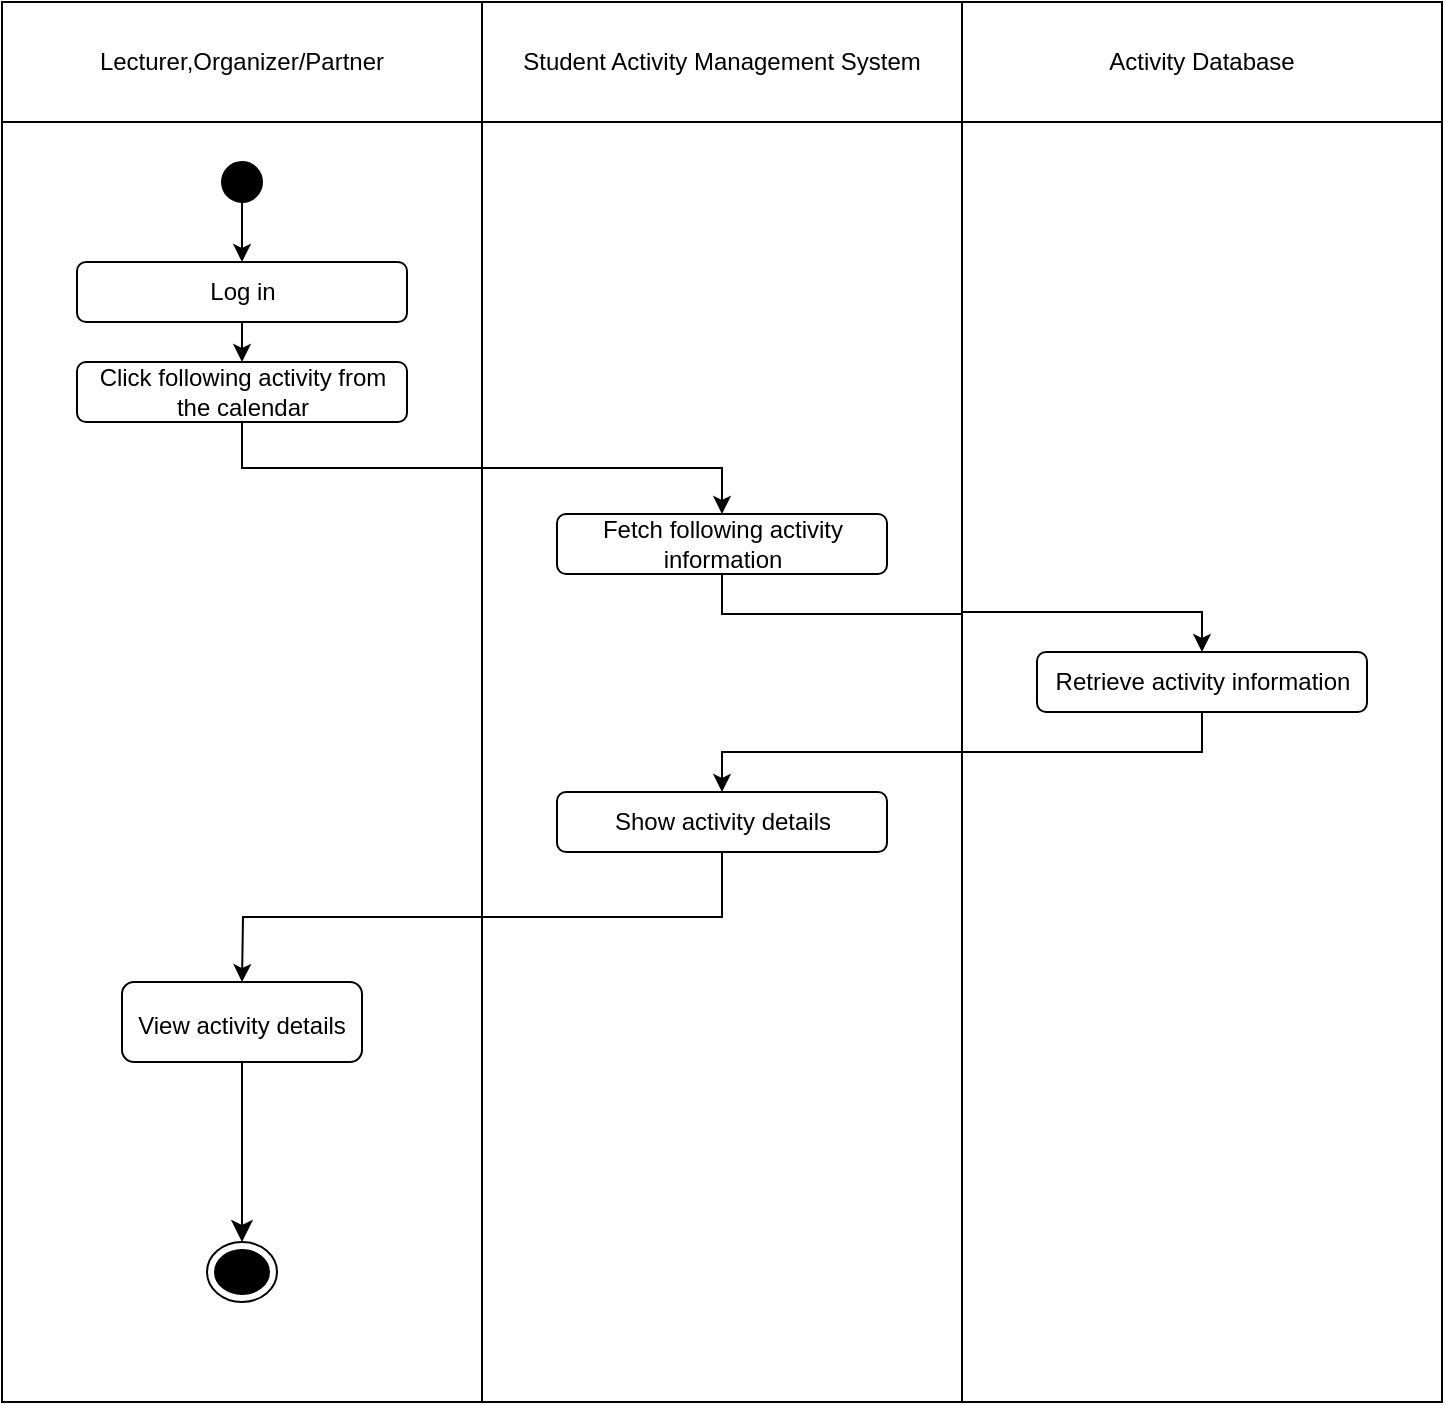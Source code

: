 <mxfile version="22.1.3" type="github">
  <diagram name="Page-1" id="NfANKXbEFXDAOwb04DQ3">
    <mxGraphModel dx="1050" dy="624" grid="1" gridSize="10" guides="1" tooltips="1" connect="1" arrows="1" fold="1" page="1" pageScale="1" pageWidth="850" pageHeight="1100" math="0" shadow="0">
      <root>
        <mxCell id="0" />
        <mxCell id="1" parent="0" />
        <mxCell id="dCUgB3aLUp0EkMlbkihi-1" value="Lecturer,Organizer/Partner" style="html=1;whiteSpace=wrap;movable=1;resizable=1;rotatable=1;deletable=1;editable=1;locked=0;connectable=1;" parent="1" vertex="1">
          <mxGeometry x="40" y="80" width="240" height="60" as="geometry" />
        </mxCell>
        <mxCell id="dCUgB3aLUp0EkMlbkihi-2" value="Student Activity Management System" style="html=1;whiteSpace=wrap;movable=1;resizable=1;rotatable=1;deletable=1;editable=1;locked=0;connectable=1;" parent="1" vertex="1">
          <mxGeometry x="280" y="80" width="240" height="60" as="geometry" />
        </mxCell>
        <mxCell id="dCUgB3aLUp0EkMlbkihi-3" value="Activity Database" style="html=1;whiteSpace=wrap;movable=1;resizable=1;rotatable=1;deletable=1;editable=1;locked=0;connectable=1;" parent="1" vertex="1">
          <mxGeometry x="520" y="80" width="240" height="60" as="geometry" />
        </mxCell>
        <mxCell id="dCUgB3aLUp0EkMlbkihi-4" value="" style="html=1;whiteSpace=wrap;movable=1;resizable=1;rotatable=1;deletable=1;editable=1;locked=0;connectable=1;" parent="1" vertex="1">
          <mxGeometry x="40" y="140" width="240" height="640" as="geometry" />
        </mxCell>
        <mxCell id="dCUgB3aLUp0EkMlbkihi-5" value="" style="html=1;whiteSpace=wrap;movable=1;resizable=1;rotatable=1;deletable=1;editable=1;locked=0;connectable=1;" parent="1" vertex="1">
          <mxGeometry x="280" y="140" width="240" height="640" as="geometry" />
        </mxCell>
        <mxCell id="dCUgB3aLUp0EkMlbkihi-6" value="" style="html=1;whiteSpace=wrap;movable=1;resizable=1;rotatable=1;deletable=1;editable=1;locked=0;connectable=1;" parent="1" vertex="1">
          <mxGeometry x="520" y="140" width="240" height="640" as="geometry" />
        </mxCell>
        <mxCell id="dCUgB3aLUp0EkMlbkihi-10" value="" style="ellipse;whiteSpace=wrap;html=1;aspect=fixed;fillColor=#000000;" parent="1" vertex="1">
          <mxGeometry x="150" y="160" width="20" height="20" as="geometry" />
        </mxCell>
        <mxCell id="dCUgB3aLUp0EkMlbkihi-11" value="" style="endArrow=classic;html=1;rounded=0;exitX=0.5;exitY=1;exitDx=0;exitDy=0;" parent="1" source="dCUgB3aLUp0EkMlbkihi-10" edge="1">
          <mxGeometry width="50" height="50" relative="1" as="geometry">
            <mxPoint x="170" y="330" as="sourcePoint" />
            <mxPoint x="160" y="210" as="targetPoint" />
          </mxGeometry>
        </mxCell>
        <mxCell id="dCUgB3aLUp0EkMlbkihi-18" style="edgeStyle=orthogonalEdgeStyle;rounded=0;orthogonalLoop=1;jettySize=auto;html=1;exitX=0.5;exitY=1;exitDx=0;exitDy=0;entryX=0.5;entryY=0;entryDx=0;entryDy=0;" parent="1" source="dCUgB3aLUp0EkMlbkihi-12" target="dCUgB3aLUp0EkMlbkihi-13" edge="1">
          <mxGeometry relative="1" as="geometry" />
        </mxCell>
        <mxCell id="dCUgB3aLUp0EkMlbkihi-12" value="Log in" style="rounded=1;whiteSpace=wrap;html=1;" parent="1" vertex="1">
          <mxGeometry x="77.5" y="210" width="165" height="30" as="geometry" />
        </mxCell>
        <mxCell id="dCUgB3aLUp0EkMlbkihi-21" style="edgeStyle=orthogonalEdgeStyle;rounded=0;orthogonalLoop=1;jettySize=auto;html=1;exitX=0.5;exitY=1;exitDx=0;exitDy=0;entryX=0.5;entryY=0;entryDx=0;entryDy=0;" parent="1" source="dCUgB3aLUp0EkMlbkihi-13" target="dCUgB3aLUp0EkMlbkihi-14" edge="1">
          <mxGeometry relative="1" as="geometry" />
        </mxCell>
        <mxCell id="dCUgB3aLUp0EkMlbkihi-13" value="Click following activity from the calendar" style="rounded=1;whiteSpace=wrap;html=1;" parent="1" vertex="1">
          <mxGeometry x="77.5" y="260" width="165" height="30" as="geometry" />
        </mxCell>
        <mxCell id="dCUgB3aLUp0EkMlbkihi-22" style="edgeStyle=orthogonalEdgeStyle;rounded=0;orthogonalLoop=1;jettySize=auto;html=1;exitX=0.5;exitY=1;exitDx=0;exitDy=0;entryX=0.5;entryY=0;entryDx=0;entryDy=0;" parent="1" source="dCUgB3aLUp0EkMlbkihi-14" target="dCUgB3aLUp0EkMlbkihi-15" edge="1">
          <mxGeometry relative="1" as="geometry" />
        </mxCell>
        <mxCell id="dCUgB3aLUp0EkMlbkihi-14" value="Fetch following activity information" style="rounded=1;whiteSpace=wrap;html=1;" parent="1" vertex="1">
          <mxGeometry x="317.5" y="336" width="165" height="30" as="geometry" />
        </mxCell>
        <mxCell id="dCUgB3aLUp0EkMlbkihi-23" style="edgeStyle=orthogonalEdgeStyle;rounded=0;orthogonalLoop=1;jettySize=auto;html=1;exitX=0.5;exitY=1;exitDx=0;exitDy=0;entryX=0.5;entryY=0;entryDx=0;entryDy=0;" parent="1" source="dCUgB3aLUp0EkMlbkihi-15" target="dCUgB3aLUp0EkMlbkihi-16" edge="1">
          <mxGeometry relative="1" as="geometry" />
        </mxCell>
        <mxCell id="dCUgB3aLUp0EkMlbkihi-15" value="Retrieve activity information" style="rounded=1;whiteSpace=wrap;html=1;" parent="1" vertex="1">
          <mxGeometry x="557.5" y="405" width="165" height="30" as="geometry" />
        </mxCell>
        <mxCell id="dCUgB3aLUp0EkMlbkihi-25" style="edgeStyle=orthogonalEdgeStyle;rounded=0;orthogonalLoop=1;jettySize=auto;html=1;exitX=0.5;exitY=1;exitDx=0;exitDy=0;entryX=0.5;entryY=0;entryDx=0;entryDy=0;" parent="1" source="dCUgB3aLUp0EkMlbkihi-16" edge="1">
          <mxGeometry relative="1" as="geometry">
            <mxPoint x="160" y="570" as="targetPoint" />
          </mxGeometry>
        </mxCell>
        <mxCell id="dCUgB3aLUp0EkMlbkihi-16" value="Show activity details" style="rounded=1;whiteSpace=wrap;html=1;" parent="1" vertex="1">
          <mxGeometry x="317.5" y="475" width="165" height="30" as="geometry" />
        </mxCell>
        <mxCell id="dCUgB3aLUp0EkMlbkihi-28" value="" style="ellipse;html=1;shape=endState;fillColor=#000000;strokeColor=#000;" parent="1" vertex="1">
          <mxGeometry x="142.5" y="700" width="35" height="30" as="geometry" />
        </mxCell>
        <mxCell id="CNan1BPdTwJGC_Sgi3b9-7" style="edgeStyle=none;curved=1;rounded=0;orthogonalLoop=1;jettySize=auto;html=1;fontSize=12;startSize=8;endSize=8;" edge="1" parent="1" source="CNan1BPdTwJGC_Sgi3b9-6">
          <mxGeometry relative="1" as="geometry">
            <mxPoint x="160" y="700" as="targetPoint" />
          </mxGeometry>
        </mxCell>
        <mxCell id="CNan1BPdTwJGC_Sgi3b9-6" value="&lt;font style=&quot;font-size: 12px;&quot;&gt;View activity details&lt;/font&gt;" style="rounded=1;whiteSpace=wrap;html=1;fontSize=16;" vertex="1" parent="1">
          <mxGeometry x="100" y="570" width="120" height="40" as="geometry" />
        </mxCell>
      </root>
    </mxGraphModel>
  </diagram>
</mxfile>
